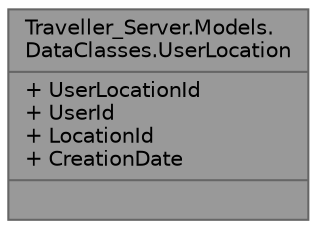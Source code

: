 digraph "Traveller_Server.Models.DataClasses.UserLocation"
{
 // LATEX_PDF_SIZE
  bgcolor="transparent";
  edge [fontname=Helvetica,fontsize=10,labelfontname=Helvetica,labelfontsize=10];
  node [fontname=Helvetica,fontsize=10,shape=box,height=0.2,width=0.4];
  Node1 [shape=record,label="{Traveller_Server.Models.\lDataClasses.UserLocation\n|+ UserLocationId\l+ UserId\l+ LocationId\l+ CreationDate\l|}",height=0.2,width=0.4,color="gray40", fillcolor="grey60", style="filled", fontcolor="black",tooltip="Data class that store the location of the user."];
}
